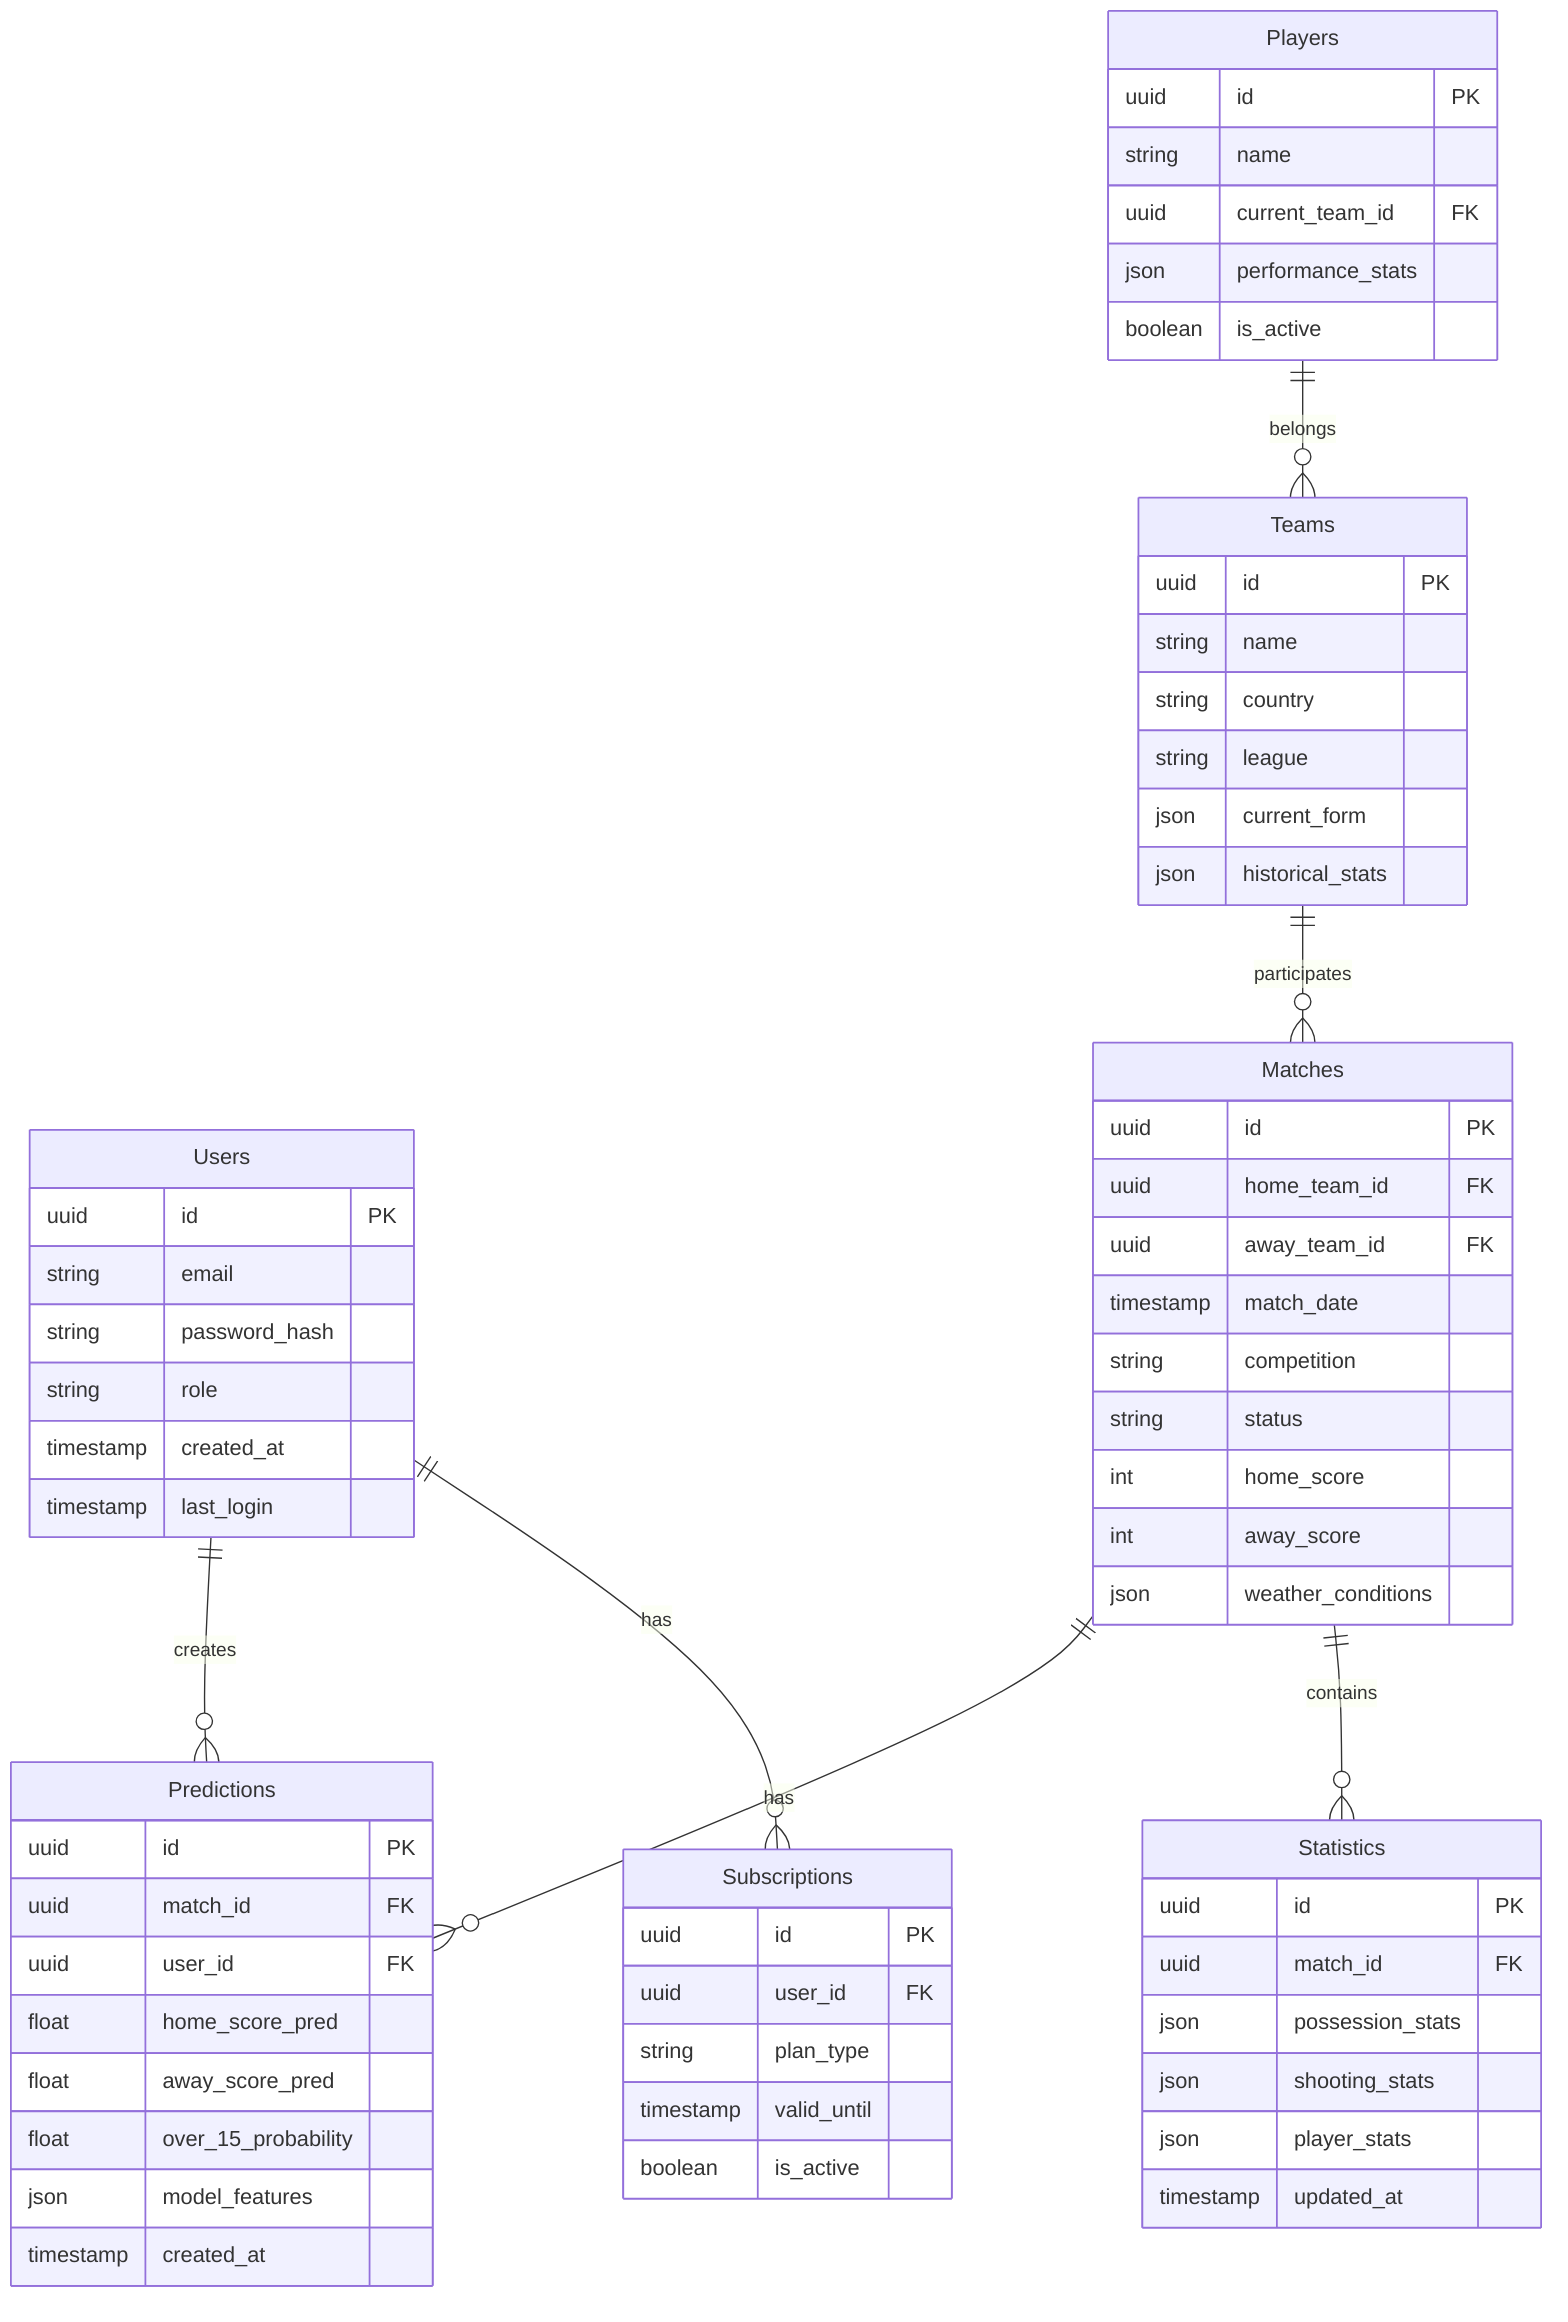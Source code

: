 erDiagram
    Users ||--o{ Predictions : creates
    Users ||--o{ Subscriptions : has
    Teams ||--o{ Matches : participates
    Matches ||--o{ Predictions : has
    Matches ||--o{ Statistics : contains
    Players ||--o{ Teams : belongs
    
    Users {
        uuid id PK
        string email
        string password_hash
        string role
        timestamp created_at
        timestamp last_login
    }

    Subscriptions {
        uuid id PK
        uuid user_id FK
        string plan_type
        timestamp valid_until
        boolean is_active
    }

    Teams {
        uuid id PK
        string name
        string country
        string league
        json current_form
        json historical_stats
    }

    Matches {
        uuid id PK
        uuid home_team_id FK
        uuid away_team_id FK
        timestamp match_date
        string competition
        string status
        int home_score
        int away_score
        json weather_conditions
    }

    Predictions {
        uuid id PK
        uuid match_id FK
        uuid user_id FK
        float home_score_pred
        float away_score_pred
        float over_15_probability
        json model_features
        timestamp created_at
    }

    Statistics {
        uuid id PK
        uuid match_id FK
        json possession_stats
        json shooting_stats
        json player_stats
        timestamp updated_at
    }

    Players {
        uuid id PK
        string name
        uuid current_team_id FK
        json performance_stats
        boolean is_active
    }